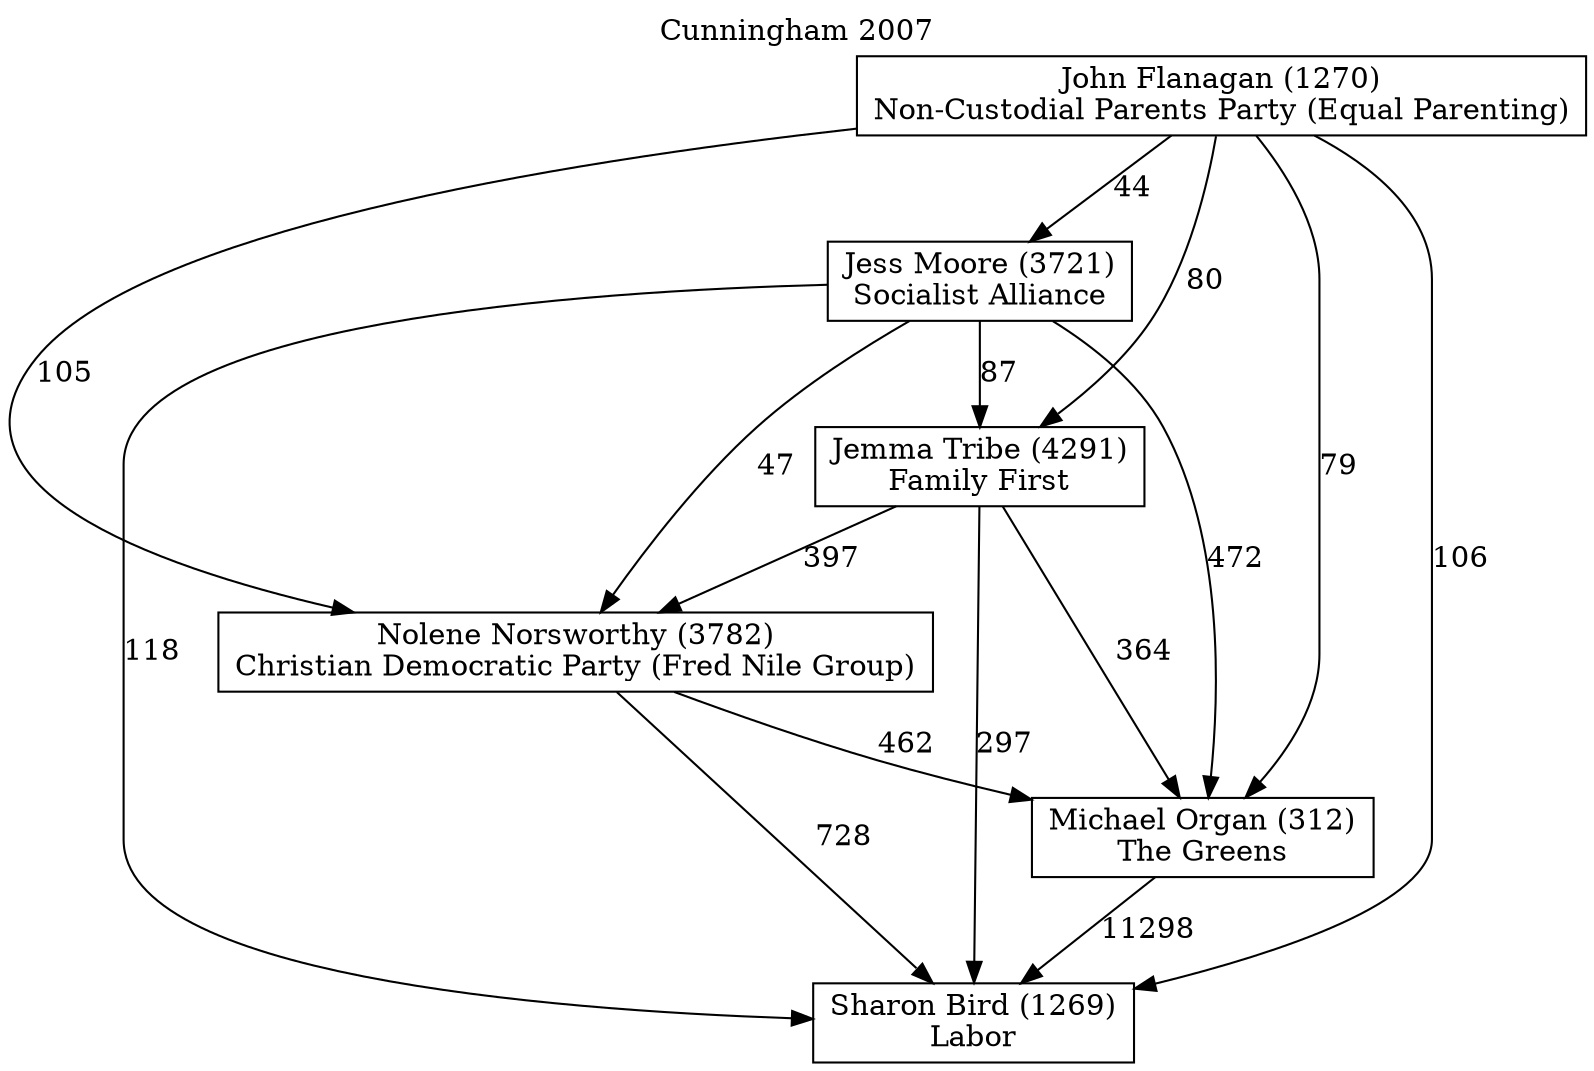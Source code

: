 // House preference flow
digraph "Sharon Bird (1269)_Cunningham_2007" {
	graph [label="Cunningham 2007" labelloc=t mclimit=10]
	node [shape=box]
	"Jemma Tribe (4291)" [label="Jemma Tribe (4291)
Family First"]
	"Jess Moore (3721)" [label="Jess Moore (3721)
Socialist Alliance"]
	"John Flanagan (1270)" [label="John Flanagan (1270)
Non-Custodial Parents Party (Equal Parenting)"]
	"Michael Organ (312)" [label="Michael Organ (312)
The Greens"]
	"Nolene Norsworthy (3782)" [label="Nolene Norsworthy (3782)
Christian Democratic Party (Fred Nile Group)"]
	"Sharon Bird (1269)" [label="Sharon Bird (1269)
Labor"]
	"Jemma Tribe (4291)" -> "Michael Organ (312)" [label=364]
	"Jemma Tribe (4291)" -> "Nolene Norsworthy (3782)" [label=397]
	"Jemma Tribe (4291)" -> "Sharon Bird (1269)" [label=297]
	"Jess Moore (3721)" -> "Jemma Tribe (4291)" [label=87]
	"Jess Moore (3721)" -> "Michael Organ (312)" [label=472]
	"Jess Moore (3721)" -> "Nolene Norsworthy (3782)" [label=47]
	"Jess Moore (3721)" -> "Sharon Bird (1269)" [label=118]
	"John Flanagan (1270)" -> "Jemma Tribe (4291)" [label=80]
	"John Flanagan (1270)" -> "Jess Moore (3721)" [label=44]
	"John Flanagan (1270)" -> "Michael Organ (312)" [label=79]
	"John Flanagan (1270)" -> "Nolene Norsworthy (3782)" [label=105]
	"John Flanagan (1270)" -> "Sharon Bird (1269)" [label=106]
	"Michael Organ (312)" -> "Sharon Bird (1269)" [label=11298]
	"Nolene Norsworthy (3782)" -> "Michael Organ (312)" [label=462]
	"Nolene Norsworthy (3782)" -> "Sharon Bird (1269)" [label=728]
}
